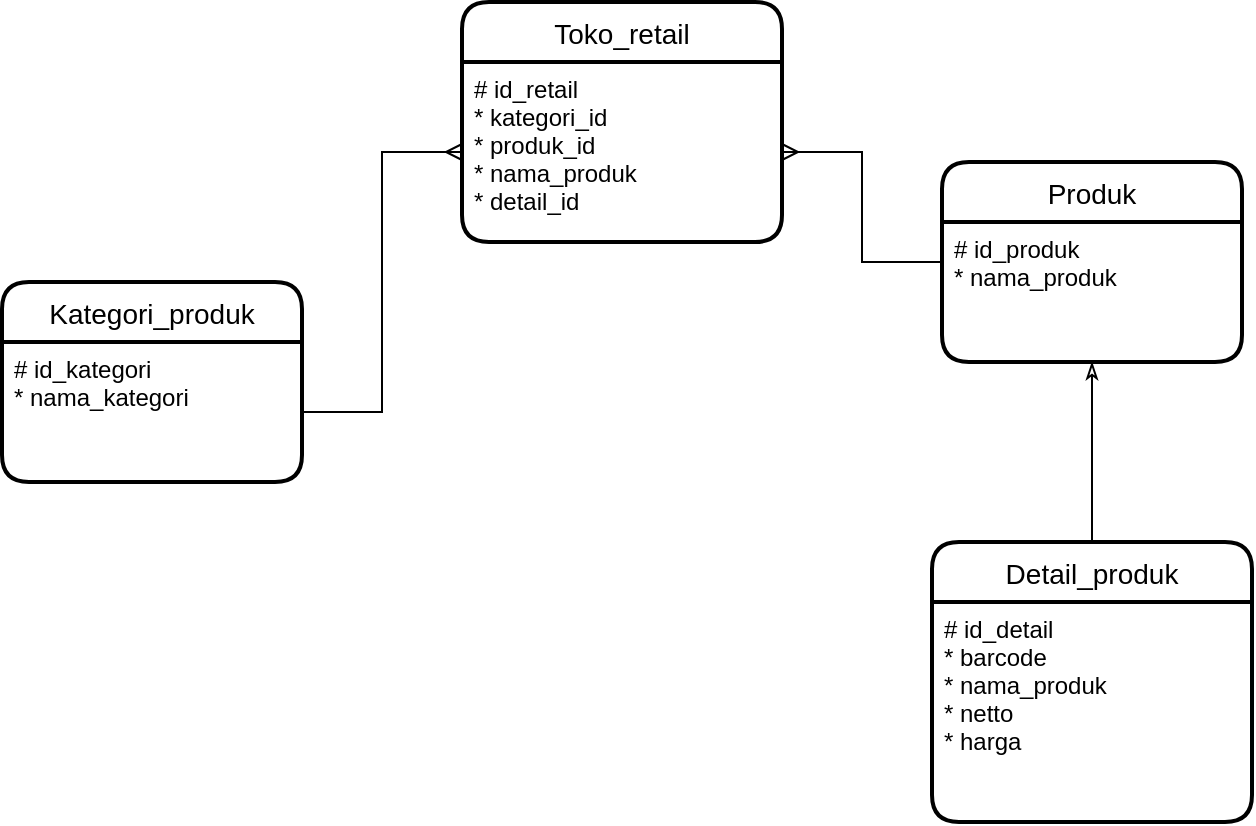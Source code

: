 <mxfile version="17.1.3" type="github" pages="2">
  <diagram id="oPo78k8iADCFWiPRZ-2d" name="Tugas 3 Basis Data">
    <mxGraphModel dx="868" dy="482" grid="1" gridSize="10" guides="1" tooltips="1" connect="1" arrows="1" fold="1" page="1" pageScale="1" pageWidth="827" pageHeight="1169" math="0" shadow="0">
      <root>
        <mxCell id="0" />
        <mxCell id="1" parent="0" />
        <mxCell id="YERH8N1KUw3pZ7mbSFHl-14" style="edgeStyle=orthogonalEdgeStyle;rounded=0;orthogonalLoop=1;jettySize=auto;html=1;entryX=1;entryY=0.5;entryDx=0;entryDy=0;endArrow=ERmany;endFill=0;" parent="1" source="YERH8N1KUw3pZ7mbSFHl-2" target="YERH8N1KUw3pZ7mbSFHl-7" edge="1">
          <mxGeometry relative="1" as="geometry" />
        </mxCell>
        <mxCell id="YERH8N1KUw3pZ7mbSFHl-2" value="Produk" style="swimlane;childLayout=stackLayout;horizontal=1;startSize=30;horizontalStack=0;rounded=1;fontSize=14;fontStyle=0;strokeWidth=2;resizeParent=0;resizeLast=1;shadow=0;dashed=0;align=center;" parent="1" vertex="1">
          <mxGeometry x="590" y="90" width="150" height="100" as="geometry" />
        </mxCell>
        <mxCell id="YERH8N1KUw3pZ7mbSFHl-3" value="# id_produk&#xa;* nama_produk" style="align=left;strokeColor=none;fillColor=none;spacingLeft=4;fontSize=12;verticalAlign=top;resizable=0;rotatable=0;part=1;" parent="YERH8N1KUw3pZ7mbSFHl-2" vertex="1">
          <mxGeometry y="30" width="150" height="70" as="geometry" />
        </mxCell>
        <mxCell id="YERH8N1KUw3pZ7mbSFHl-4" value="Kategori_produk" style="swimlane;childLayout=stackLayout;horizontal=1;startSize=30;horizontalStack=0;rounded=1;fontSize=14;fontStyle=0;strokeWidth=2;resizeParent=0;resizeLast=1;shadow=0;dashed=0;align=center;" parent="1" vertex="1">
          <mxGeometry x="120" y="150" width="150" height="100" as="geometry" />
        </mxCell>
        <mxCell id="YERH8N1KUw3pZ7mbSFHl-5" value="# id_kategori&#xa;* nama_kategori" style="align=left;strokeColor=none;fillColor=none;spacingLeft=4;fontSize=12;verticalAlign=top;resizable=0;rotatable=0;part=1;" parent="YERH8N1KUw3pZ7mbSFHl-4" vertex="1">
          <mxGeometry y="30" width="150" height="70" as="geometry" />
        </mxCell>
        <mxCell id="YERH8N1KUw3pZ7mbSFHl-6" value="Toko_retail" style="swimlane;childLayout=stackLayout;horizontal=1;startSize=30;horizontalStack=0;rounded=1;fontSize=14;fontStyle=0;strokeWidth=2;resizeParent=0;resizeLast=1;shadow=0;dashed=0;align=center;" parent="1" vertex="1">
          <mxGeometry x="350" y="10" width="160" height="120" as="geometry" />
        </mxCell>
        <mxCell id="YERH8N1KUw3pZ7mbSFHl-7" value="# id_retail&#xa;* kategori_id&#xa;* produk_id&#xa;* nama_produk&#xa;* detail_id" style="align=left;strokeColor=none;fillColor=none;spacingLeft=4;fontSize=12;verticalAlign=top;resizable=0;rotatable=0;part=1;" parent="YERH8N1KUw3pZ7mbSFHl-6" vertex="1">
          <mxGeometry y="30" width="160" height="90" as="geometry" />
        </mxCell>
        <mxCell id="YERH8N1KUw3pZ7mbSFHl-19" style="edgeStyle=orthogonalEdgeStyle;rounded=0;orthogonalLoop=1;jettySize=auto;html=1;entryX=0.5;entryY=1;entryDx=0;entryDy=0;endArrow=classicThin;endFill=0;" parent="1" source="YERH8N1KUw3pZ7mbSFHl-10" target="YERH8N1KUw3pZ7mbSFHl-3" edge="1">
          <mxGeometry relative="1" as="geometry" />
        </mxCell>
        <mxCell id="YERH8N1KUw3pZ7mbSFHl-10" value="Detail_produk" style="swimlane;childLayout=stackLayout;horizontal=1;startSize=30;horizontalStack=0;rounded=1;fontSize=14;fontStyle=0;strokeWidth=2;resizeParent=0;resizeLast=1;shadow=0;dashed=0;align=center;" parent="1" vertex="1">
          <mxGeometry x="585" y="280" width="160" height="140" as="geometry" />
        </mxCell>
        <mxCell id="YERH8N1KUw3pZ7mbSFHl-11" value="# id_detail&#xa;* barcode&#xa;* nama_produk&#xa;* netto&#xa;* harga" style="align=left;strokeColor=none;fillColor=none;spacingLeft=4;fontSize=12;verticalAlign=top;resizable=0;rotatable=0;part=1;" parent="YERH8N1KUw3pZ7mbSFHl-10" vertex="1">
          <mxGeometry y="30" width="160" height="110" as="geometry" />
        </mxCell>
        <mxCell id="YERH8N1KUw3pZ7mbSFHl-13" style="edgeStyle=orthogonalEdgeStyle;rounded=0;orthogonalLoop=1;jettySize=auto;html=1;entryX=0;entryY=0.5;entryDx=0;entryDy=0;endArrow=ERmany;endFill=0;" parent="1" source="YERH8N1KUw3pZ7mbSFHl-5" target="YERH8N1KUw3pZ7mbSFHl-7" edge="1">
          <mxGeometry relative="1" as="geometry" />
        </mxCell>
      </root>
    </mxGraphModel>
  </diagram>
  <diagram id="Fg1hGmsUx8QQ1TKMo9zs" name="Tugas-04-Basdat">
    <mxGraphModel dx="912" dy="1594" grid="1" gridSize="10" guides="1" tooltips="1" connect="0" arrows="1" fold="1" page="1" pageScale="1" pageWidth="827" pageHeight="1169" math="0" shadow="0">
      <root>
        <mxCell id="1BU1NO5aNp6Bns47JUfh-0" />
        <mxCell id="1BU1NO5aNp6Bns47JUfh-1" parent="1BU1NO5aNp6Bns47JUfh-0" />
        <mxCell id="1BU1NO5aNp6Bns47JUfh-2" style="edgeStyle=orthogonalEdgeStyle;rounded=0;orthogonalLoop=1;jettySize=auto;html=1;entryX=1;entryY=0.5;entryDx=0;entryDy=0;endArrow=ERmany;endFill=0;" edge="1" parent="1BU1NO5aNp6Bns47JUfh-1" source="1BU1NO5aNp6Bns47JUfh-3" target="1BU1NO5aNp6Bns47JUfh-8">
          <mxGeometry relative="1" as="geometry" />
        </mxCell>
        <mxCell id="1BU1NO5aNp6Bns47JUfh-3" value="Produk" style="swimlane;childLayout=stackLayout;horizontal=1;startSize=30;horizontalStack=0;rounded=1;fontSize=14;fontStyle=0;strokeWidth=2;resizeParent=0;resizeLast=1;shadow=0;dashed=0;align=center;" vertex="1" parent="1BU1NO5aNp6Bns47JUfh-1">
          <mxGeometry x="571" y="210" width="150" height="100" as="geometry" />
        </mxCell>
        <mxCell id="1BU1NO5aNp6Bns47JUfh-4" value="# id_produk&#xa;* nama_produk" style="align=left;strokeColor=none;fillColor=none;spacingLeft=4;fontSize=12;verticalAlign=top;resizable=0;rotatable=0;part=1;" vertex="1" parent="1BU1NO5aNp6Bns47JUfh-3">
          <mxGeometry y="30" width="150" height="70" as="geometry" />
        </mxCell>
        <mxCell id="1BU1NO5aNp6Bns47JUfh-5" value="Kategori_produk" style="swimlane;childLayout=stackLayout;horizontal=1;startSize=30;horizontalStack=0;rounded=1;fontSize=14;fontStyle=0;strokeWidth=2;resizeParent=0;resizeLast=1;shadow=0;dashed=0;align=center;" vertex="1" parent="1BU1NO5aNp6Bns47JUfh-1">
          <mxGeometry x="101" y="270" width="150" height="100" as="geometry" />
        </mxCell>
        <mxCell id="1BU1NO5aNp6Bns47JUfh-6" value="# id_kategori&#xa;* nama_kategori" style="align=left;strokeColor=none;fillColor=none;spacingLeft=4;fontSize=12;verticalAlign=top;resizable=0;rotatable=0;part=1;" vertex="1" parent="1BU1NO5aNp6Bns47JUfh-5">
          <mxGeometry y="30" width="150" height="70" as="geometry" />
        </mxCell>
        <mxCell id="1BU1NO5aNp6Bns47JUfh-7" value="Toko_retail" style="swimlane;childLayout=stackLayout;horizontal=1;startSize=30;horizontalStack=0;rounded=1;fontSize=14;fontStyle=0;strokeWidth=2;resizeParent=0;resizeLast=1;shadow=0;dashed=0;align=center;" vertex="1" parent="1BU1NO5aNp6Bns47JUfh-1">
          <mxGeometry x="331" y="130" width="160" height="130" as="geometry" />
        </mxCell>
        <mxCell id="1BU1NO5aNp6Bns47JUfh-8" value="# id_pemasok&#xa;* kategori_id&#xa;* produk_id&#xa;* nama_produk&#xa;* detail_id&#xa;" style="align=left;strokeColor=none;fillColor=none;spacingLeft=4;fontSize=12;verticalAlign=top;resizable=0;rotatable=0;part=1;" vertex="1" parent="1BU1NO5aNp6Bns47JUfh-7">
          <mxGeometry y="30" width="160" height="100" as="geometry" />
        </mxCell>
        <mxCell id="1BU1NO5aNp6Bns47JUfh-9" style="edgeStyle=orthogonalEdgeStyle;rounded=0;orthogonalLoop=1;jettySize=auto;html=1;entryX=0.5;entryY=1;entryDx=0;entryDy=0;endArrow=classicThin;endFill=0;" edge="1" parent="1BU1NO5aNp6Bns47JUfh-1" source="1BU1NO5aNp6Bns47JUfh-10" target="1BU1NO5aNp6Bns47JUfh-4">
          <mxGeometry relative="1" as="geometry" />
        </mxCell>
        <mxCell id="1BU1NO5aNp6Bns47JUfh-10" value="Detail_produk" style="swimlane;childLayout=stackLayout;horizontal=1;startSize=30;horizontalStack=0;rounded=1;fontSize=14;fontStyle=0;strokeWidth=2;resizeParent=0;resizeLast=1;shadow=0;dashed=0;align=center;" vertex="1" parent="1BU1NO5aNp6Bns47JUfh-1">
          <mxGeometry x="566" y="400" width="160" height="140" as="geometry" />
        </mxCell>
        <mxCell id="1BU1NO5aNp6Bns47JUfh-11" value="# id_detail&#xa;* barcode&#xa;* nama_produk&#xa;* netto&#xa;* harga" style="align=left;strokeColor=none;fillColor=none;spacingLeft=4;fontSize=12;verticalAlign=top;resizable=0;rotatable=0;part=1;" vertex="1" parent="1BU1NO5aNp6Bns47JUfh-10">
          <mxGeometry y="30" width="160" height="110" as="geometry" />
        </mxCell>
        <mxCell id="1BU1NO5aNp6Bns47JUfh-12" style="edgeStyle=orthogonalEdgeStyle;rounded=0;orthogonalLoop=1;jettySize=auto;html=1;entryX=0;entryY=0.5;entryDx=0;entryDy=0;endArrow=ERmany;endFill=0;" edge="1" parent="1BU1NO5aNp6Bns47JUfh-1" source="1BU1NO5aNp6Bns47JUfh-6" target="1BU1NO5aNp6Bns47JUfh-8">
          <mxGeometry relative="1" as="geometry" />
        </mxCell>
        <mxCell id="1BU1NO5aNp6Bns47JUfh-13" value="Pemasok" style="swimlane;childLayout=stackLayout;horizontal=1;startSize=30;horizontalStack=0;rounded=1;fontSize=14;fontStyle=0;strokeWidth=2;resizeParent=0;resizeLast=1;shadow=0;dashed=0;align=center;" vertex="1" parent="1BU1NO5aNp6Bns47JUfh-1">
          <mxGeometry x="334" y="-90" width="160" height="120" as="geometry" />
        </mxCell>
        <mxCell id="1BU1NO5aNp6Bns47JUfh-14" value="# id_pemasok&#xa;* nama_pemasok&#xa;* alamat_pemasok&#xa;* nomor_telepon&#xa;* NPWP" style="align=left;strokeColor=none;fillColor=none;spacingLeft=4;fontSize=12;verticalAlign=top;resizable=0;rotatable=0;part=1;" vertex="1" parent="1BU1NO5aNp6Bns47JUfh-13">
          <mxGeometry y="30" width="160" height="90" as="geometry" />
        </mxCell>
        <mxCell id="1BU1NO5aNp6Bns47JUfh-16" value="" style="endArrow=classic;startArrow=classic;html=1;rounded=0;entryX=0.488;entryY=1.011;entryDx=0;entryDy=0;entryPerimeter=0;exitX=0.513;exitY=0;exitDx=0;exitDy=0;exitPerimeter=0;" edge="1" parent="1BU1NO5aNp6Bns47JUfh-1" source="1BU1NO5aNp6Bns47JUfh-7" target="1BU1NO5aNp6Bns47JUfh-14">
          <mxGeometry width="50" height="50" relative="1" as="geometry">
            <mxPoint x="412" y="120" as="sourcePoint" />
            <mxPoint x="410" y="30" as="targetPoint" />
          </mxGeometry>
        </mxCell>
      </root>
    </mxGraphModel>
  </diagram>
</mxfile>

